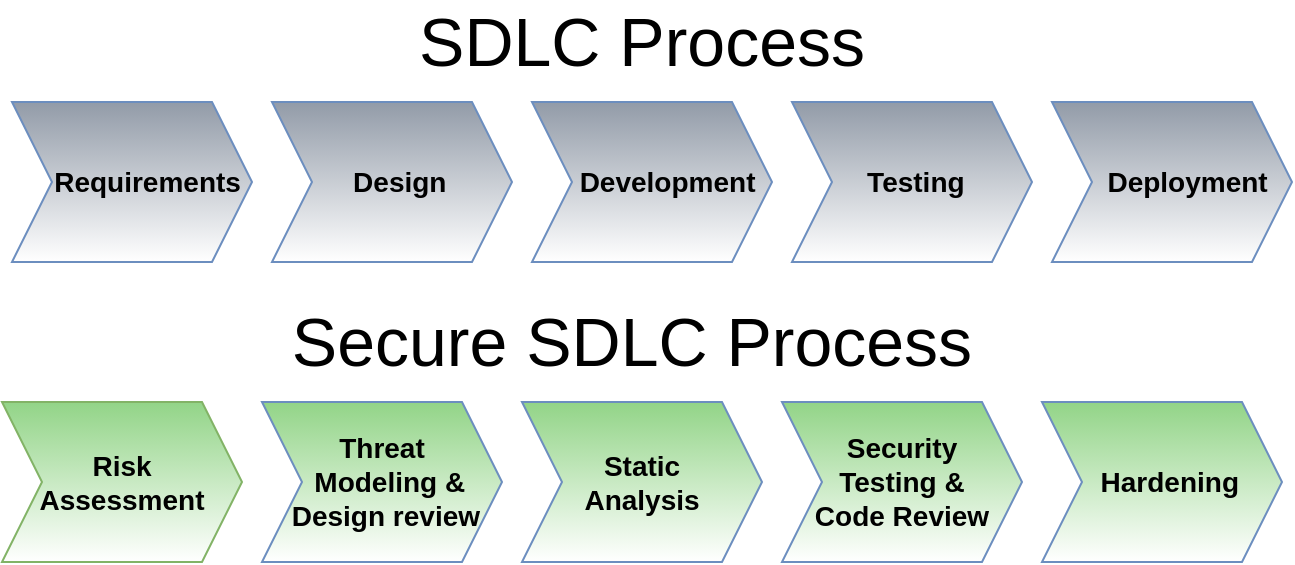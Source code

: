 <mxfile version="13.0.9" type="github"><diagram name="Page-1" id="fbcf5db9-b524-4cd4-e4f3-379dc89c3999"><mxGraphModel dx="782" dy="437" grid="1" gridSize="10" guides="1" tooltips="1" connect="1" arrows="1" fold="1" page="1" pageScale="1" pageWidth="850" pageHeight="1100" background="#ffffff" math="0" shadow="0"><root><mxCell id="0"/><mxCell id="1" parent="0"/><mxCell id="lyXoYNyh0fKUya-es0QO-1" value="&lt;font size=&quot;1&quot;&gt;&lt;b style=&quot;font-size: 14px&quot;&gt;&amp;nbsp; &amp;nbsp; Requirements&lt;/b&gt;&lt;/font&gt;" style="shape=step;perimeter=stepPerimeter;whiteSpace=wrap;html=1;fixedSize=1;fillColor=#929BA8;strokeColor=#6c8ebf;gradientColor=#ffffff;" vertex="1" parent="1"><mxGeometry x="90" y="150" width="120" height="80" as="geometry"/></mxCell><mxCell id="lyXoYNyh0fKUya-es0QO-2" value="&lt;font style=&quot;font-size: 14px&quot;&gt;&lt;b&gt;&amp;nbsp; Design&lt;/b&gt;&lt;/font&gt;" style="shape=step;perimeter=stepPerimeter;whiteSpace=wrap;html=1;fixedSize=1;fillColor=#929BA8;strokeColor=#6c8ebf;gradientColor=#ffffff;" vertex="1" parent="1"><mxGeometry x="220" y="150" width="120" height="80" as="geometry"/></mxCell><mxCell id="lyXoYNyh0fKUya-es0QO-3" value="&lt;font style=&quot;font-size: 14px&quot;&gt;&lt;b&gt;&amp;nbsp; &amp;nbsp; Development&lt;/b&gt;&lt;/font&gt;" style="shape=step;perimeter=stepPerimeter;whiteSpace=wrap;html=1;fixedSize=1;fillColor=#929BA8;strokeColor=#6c8ebf;gradientColor=#ffffff;" vertex="1" parent="1"><mxGeometry x="350" y="150" width="120" height="80" as="geometry"/></mxCell><mxCell id="lyXoYNyh0fKUya-es0QO-4" value="&lt;font style=&quot;font-size: 14px&quot;&gt;&lt;b&gt;&amp;nbsp;Testing&lt;/b&gt;&lt;/font&gt;" style="shape=step;perimeter=stepPerimeter;whiteSpace=wrap;html=1;fixedSize=1;fillColor=#929BA8;strokeColor=#6c8ebf;gradientColor=#ffffff;" vertex="1" parent="1"><mxGeometry x="480" y="150" width="120" height="80" as="geometry"/></mxCell><mxCell id="lyXoYNyh0fKUya-es0QO-5" value="&lt;font style=&quot;font-size: 14px&quot;&gt;&lt;b&gt;&amp;nbsp; &amp;nbsp; Deployment&lt;/b&gt;&lt;/font&gt;" style="shape=step;perimeter=stepPerimeter;whiteSpace=wrap;html=1;fixedSize=1;fillColor=#929BA8;strokeColor=#6c8ebf;gradientColor=#ffffff;" vertex="1" parent="1"><mxGeometry x="610" y="150" width="120" height="80" as="geometry"/></mxCell><mxCell id="lyXoYNyh0fKUya-es0QO-7" value="&lt;font style=&quot;font-size: 34px&quot;&gt;SDLC Process&lt;/font&gt;" style="text;html=1;strokeColor=none;fillColor=none;align=center;verticalAlign=middle;whiteSpace=wrap;rounded=0;" vertex="1" parent="1"><mxGeometry x="270" y="110" width="270" height="20" as="geometry"/></mxCell><mxCell id="lyXoYNyh0fKUya-es0QO-8" value="&lt;font size=&quot;1&quot;&gt;&lt;b style=&quot;font-size: 14px&quot;&gt;Risk &lt;br&gt;Assessment&lt;/b&gt;&lt;/font&gt;" style="shape=step;perimeter=stepPerimeter;whiteSpace=wrap;html=1;fixedSize=1;fillColor=#92D487;strokeColor=#82b366;gradientColor=#ffffff;" vertex="1" parent="1"><mxGeometry x="85" y="300" width="120" height="80" as="geometry"/></mxCell><mxCell id="lyXoYNyh0fKUya-es0QO-9" value="&lt;font style=&quot;font-size: 14px&quot;&gt;&lt;b&gt;Threat &lt;br&gt;&amp;nbsp; &amp;nbsp; Modeling &amp;amp;&amp;nbsp;&amp;nbsp;&lt;br&gt;&amp;nbsp;Design review&lt;/b&gt;&lt;/font&gt;" style="shape=step;perimeter=stepPerimeter;whiteSpace=wrap;html=1;fixedSize=1;fillColor=#92D487;strokeColor=#6c8ebf;gradientColor=#ffffff;" vertex="1" parent="1"><mxGeometry x="215" y="300" width="120" height="80" as="geometry"/></mxCell><mxCell id="lyXoYNyh0fKUya-es0QO-10" value="&lt;font style=&quot;font-size: 14px&quot;&gt;&lt;b&gt;Static &lt;br&gt;Analysis&lt;/b&gt;&lt;/font&gt;" style="shape=step;perimeter=stepPerimeter;whiteSpace=wrap;html=1;fixedSize=1;fillColor=#92D487;strokeColor=#6c8ebf;gradientColor=#ffffff;" vertex="1" parent="1"><mxGeometry x="345" y="300" width="120" height="80" as="geometry"/></mxCell><mxCell id="lyXoYNyh0fKUya-es0QO-11" value="&lt;font style=&quot;font-size: 14px&quot;&gt;&lt;b&gt;Security &lt;br&gt;Testing &amp;amp; &lt;br&gt;Code Review&lt;/b&gt;&lt;/font&gt;" style="shape=step;perimeter=stepPerimeter;whiteSpace=wrap;html=1;fixedSize=1;fillColor=#92D487;strokeColor=#6c8ebf;gradientColor=#ffffff;" vertex="1" parent="1"><mxGeometry x="475" y="300" width="120" height="80" as="geometry"/></mxCell><mxCell id="lyXoYNyh0fKUya-es0QO-12" value="&lt;font style=&quot;font-size: 14px&quot;&gt;&lt;b&gt;&amp;nbsp; Hardening&lt;/b&gt;&lt;/font&gt;" style="shape=step;perimeter=stepPerimeter;whiteSpace=wrap;html=1;fixedSize=1;fillColor=#92D487;strokeColor=#6c8ebf;gradientColor=#ffffff;" vertex="1" parent="1"><mxGeometry x="605" y="300" width="120" height="80" as="geometry"/></mxCell><mxCell id="lyXoYNyh0fKUya-es0QO-13" value="&lt;font style=&quot;font-size: 34px&quot;&gt;Secure SDLC Process&lt;/font&gt;" style="text;html=1;strokeColor=none;fillColor=none;align=center;verticalAlign=middle;whiteSpace=wrap;rounded=0;" vertex="1" parent="1"><mxGeometry x="190" y="260" width="420" height="20" as="geometry"/></mxCell></root></mxGraphModel></diagram></mxfile>